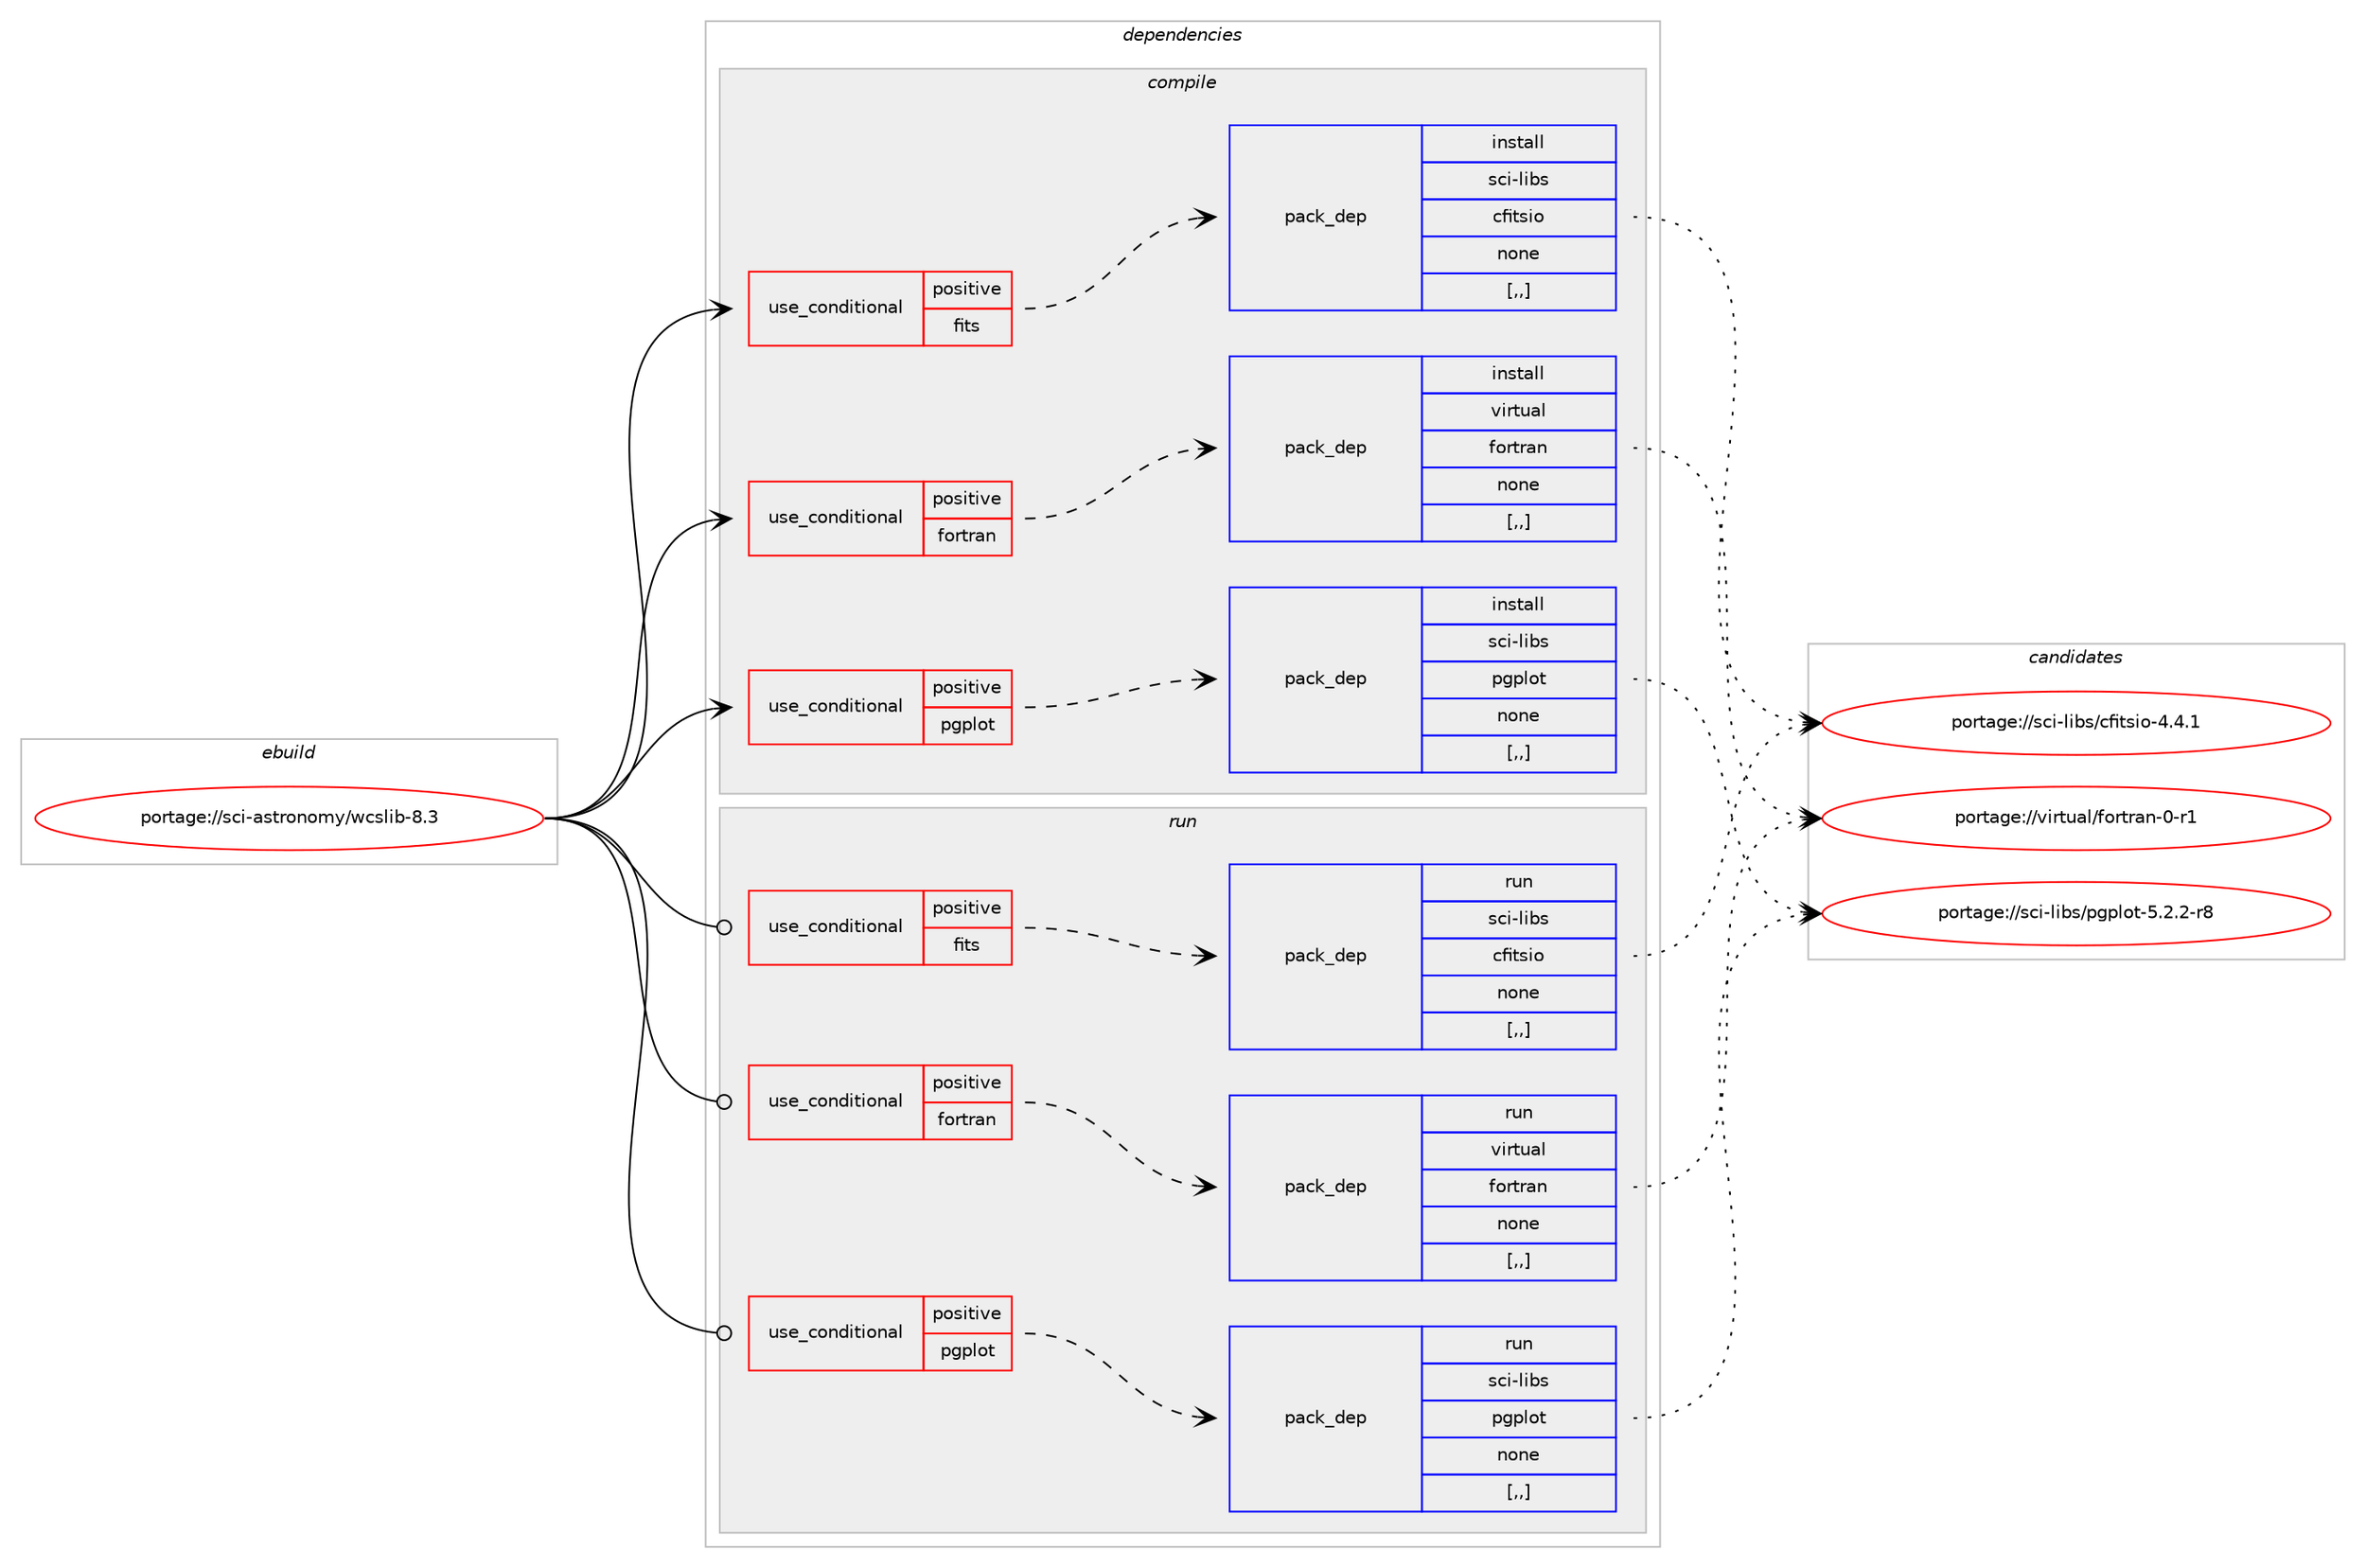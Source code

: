 digraph prolog {

# *************
# Graph options
# *************

newrank=true;
concentrate=true;
compound=true;
graph [rankdir=LR,fontname=Helvetica,fontsize=10,ranksep=1.5];#, ranksep=2.5, nodesep=0.2];
edge  [arrowhead=vee];
node  [fontname=Helvetica,fontsize=10];

# **********
# The ebuild
# **********

subgraph cluster_leftcol {
color=gray;
label=<<i>ebuild</i>>;
id [label="portage://sci-astronomy/wcslib-8.3", color=red, width=4, href="../sci-astronomy/wcslib-8.3.svg"];
}

# ****************
# The dependencies
# ****************

subgraph cluster_midcol {
color=gray;
label=<<i>dependencies</i>>;
subgraph cluster_compile {
fillcolor="#eeeeee";
style=filled;
label=<<i>compile</i>>;
subgraph cond237287 {
dependency901264 [label=<<TABLE BORDER="0" CELLBORDER="1" CELLSPACING="0" CELLPADDING="4"><TR><TD ROWSPAN="3" CELLPADDING="10">use_conditional</TD></TR><TR><TD>positive</TD></TR><TR><TD>fits</TD></TR></TABLE>>, shape=none, color=red];
subgraph pack657411 {
dependency901265 [label=<<TABLE BORDER="0" CELLBORDER="1" CELLSPACING="0" CELLPADDING="4" WIDTH="220"><TR><TD ROWSPAN="6" CELLPADDING="30">pack_dep</TD></TR><TR><TD WIDTH="110">install</TD></TR><TR><TD>sci-libs</TD></TR><TR><TD>cfitsio</TD></TR><TR><TD>none</TD></TR><TR><TD>[,,]</TD></TR></TABLE>>, shape=none, color=blue];
}
dependency901264:e -> dependency901265:w [weight=20,style="dashed",arrowhead="vee"];
}
id:e -> dependency901264:w [weight=20,style="solid",arrowhead="vee"];
subgraph cond237288 {
dependency901266 [label=<<TABLE BORDER="0" CELLBORDER="1" CELLSPACING="0" CELLPADDING="4"><TR><TD ROWSPAN="3" CELLPADDING="10">use_conditional</TD></TR><TR><TD>positive</TD></TR><TR><TD>fortran</TD></TR></TABLE>>, shape=none, color=red];
subgraph pack657412 {
dependency901267 [label=<<TABLE BORDER="0" CELLBORDER="1" CELLSPACING="0" CELLPADDING="4" WIDTH="220"><TR><TD ROWSPAN="6" CELLPADDING="30">pack_dep</TD></TR><TR><TD WIDTH="110">install</TD></TR><TR><TD>virtual</TD></TR><TR><TD>fortran</TD></TR><TR><TD>none</TD></TR><TR><TD>[,,]</TD></TR></TABLE>>, shape=none, color=blue];
}
dependency901266:e -> dependency901267:w [weight=20,style="dashed",arrowhead="vee"];
}
id:e -> dependency901266:w [weight=20,style="solid",arrowhead="vee"];
subgraph cond237289 {
dependency901268 [label=<<TABLE BORDER="0" CELLBORDER="1" CELLSPACING="0" CELLPADDING="4"><TR><TD ROWSPAN="3" CELLPADDING="10">use_conditional</TD></TR><TR><TD>positive</TD></TR><TR><TD>pgplot</TD></TR></TABLE>>, shape=none, color=red];
subgraph pack657413 {
dependency901269 [label=<<TABLE BORDER="0" CELLBORDER="1" CELLSPACING="0" CELLPADDING="4" WIDTH="220"><TR><TD ROWSPAN="6" CELLPADDING="30">pack_dep</TD></TR><TR><TD WIDTH="110">install</TD></TR><TR><TD>sci-libs</TD></TR><TR><TD>pgplot</TD></TR><TR><TD>none</TD></TR><TR><TD>[,,]</TD></TR></TABLE>>, shape=none, color=blue];
}
dependency901268:e -> dependency901269:w [weight=20,style="dashed",arrowhead="vee"];
}
id:e -> dependency901268:w [weight=20,style="solid",arrowhead="vee"];
}
subgraph cluster_compileandrun {
fillcolor="#eeeeee";
style=filled;
label=<<i>compile and run</i>>;
}
subgraph cluster_run {
fillcolor="#eeeeee";
style=filled;
label=<<i>run</i>>;
subgraph cond237290 {
dependency901270 [label=<<TABLE BORDER="0" CELLBORDER="1" CELLSPACING="0" CELLPADDING="4"><TR><TD ROWSPAN="3" CELLPADDING="10">use_conditional</TD></TR><TR><TD>positive</TD></TR><TR><TD>fits</TD></TR></TABLE>>, shape=none, color=red];
subgraph pack657414 {
dependency901271 [label=<<TABLE BORDER="0" CELLBORDER="1" CELLSPACING="0" CELLPADDING="4" WIDTH="220"><TR><TD ROWSPAN="6" CELLPADDING="30">pack_dep</TD></TR><TR><TD WIDTH="110">run</TD></TR><TR><TD>sci-libs</TD></TR><TR><TD>cfitsio</TD></TR><TR><TD>none</TD></TR><TR><TD>[,,]</TD></TR></TABLE>>, shape=none, color=blue];
}
dependency901270:e -> dependency901271:w [weight=20,style="dashed",arrowhead="vee"];
}
id:e -> dependency901270:w [weight=20,style="solid",arrowhead="odot"];
subgraph cond237291 {
dependency901272 [label=<<TABLE BORDER="0" CELLBORDER="1" CELLSPACING="0" CELLPADDING="4"><TR><TD ROWSPAN="3" CELLPADDING="10">use_conditional</TD></TR><TR><TD>positive</TD></TR><TR><TD>fortran</TD></TR></TABLE>>, shape=none, color=red];
subgraph pack657415 {
dependency901273 [label=<<TABLE BORDER="0" CELLBORDER="1" CELLSPACING="0" CELLPADDING="4" WIDTH="220"><TR><TD ROWSPAN="6" CELLPADDING="30">pack_dep</TD></TR><TR><TD WIDTH="110">run</TD></TR><TR><TD>virtual</TD></TR><TR><TD>fortran</TD></TR><TR><TD>none</TD></TR><TR><TD>[,,]</TD></TR></TABLE>>, shape=none, color=blue];
}
dependency901272:e -> dependency901273:w [weight=20,style="dashed",arrowhead="vee"];
}
id:e -> dependency901272:w [weight=20,style="solid",arrowhead="odot"];
subgraph cond237292 {
dependency901274 [label=<<TABLE BORDER="0" CELLBORDER="1" CELLSPACING="0" CELLPADDING="4"><TR><TD ROWSPAN="3" CELLPADDING="10">use_conditional</TD></TR><TR><TD>positive</TD></TR><TR><TD>pgplot</TD></TR></TABLE>>, shape=none, color=red];
subgraph pack657416 {
dependency901275 [label=<<TABLE BORDER="0" CELLBORDER="1" CELLSPACING="0" CELLPADDING="4" WIDTH="220"><TR><TD ROWSPAN="6" CELLPADDING="30">pack_dep</TD></TR><TR><TD WIDTH="110">run</TD></TR><TR><TD>sci-libs</TD></TR><TR><TD>pgplot</TD></TR><TR><TD>none</TD></TR><TR><TD>[,,]</TD></TR></TABLE>>, shape=none, color=blue];
}
dependency901274:e -> dependency901275:w [weight=20,style="dashed",arrowhead="vee"];
}
id:e -> dependency901274:w [weight=20,style="solid",arrowhead="odot"];
}
}

# **************
# The candidates
# **************

subgraph cluster_choices {
rank=same;
color=gray;
label=<<i>candidates</i>>;

subgraph choice657411 {
color=black;
nodesep=1;
choice1159910545108105981154799102105116115105111455246524649 [label="portage://sci-libs/cfitsio-4.4.1", color=red, width=4,href="../sci-libs/cfitsio-4.4.1.svg"];
dependency901265:e -> choice1159910545108105981154799102105116115105111455246524649:w [style=dotted,weight="100"];
}
subgraph choice657412 {
color=black;
nodesep=1;
choice11810511411611797108471021111141161149711045484511449 [label="portage://virtual/fortran-0-r1", color=red, width=4,href="../virtual/fortran-0-r1.svg"];
dependency901267:e -> choice11810511411611797108471021111141161149711045484511449:w [style=dotted,weight="100"];
}
subgraph choice657413 {
color=black;
nodesep=1;
choice115991054510810598115471121031121081111164553465046504511456 [label="portage://sci-libs/pgplot-5.2.2-r8", color=red, width=4,href="../sci-libs/pgplot-5.2.2-r8.svg"];
dependency901269:e -> choice115991054510810598115471121031121081111164553465046504511456:w [style=dotted,weight="100"];
}
subgraph choice657414 {
color=black;
nodesep=1;
choice1159910545108105981154799102105116115105111455246524649 [label="portage://sci-libs/cfitsio-4.4.1", color=red, width=4,href="../sci-libs/cfitsio-4.4.1.svg"];
dependency901271:e -> choice1159910545108105981154799102105116115105111455246524649:w [style=dotted,weight="100"];
}
subgraph choice657415 {
color=black;
nodesep=1;
choice11810511411611797108471021111141161149711045484511449 [label="portage://virtual/fortran-0-r1", color=red, width=4,href="../virtual/fortran-0-r1.svg"];
dependency901273:e -> choice11810511411611797108471021111141161149711045484511449:w [style=dotted,weight="100"];
}
subgraph choice657416 {
color=black;
nodesep=1;
choice115991054510810598115471121031121081111164553465046504511456 [label="portage://sci-libs/pgplot-5.2.2-r8", color=red, width=4,href="../sci-libs/pgplot-5.2.2-r8.svg"];
dependency901275:e -> choice115991054510810598115471121031121081111164553465046504511456:w [style=dotted,weight="100"];
}
}

}

